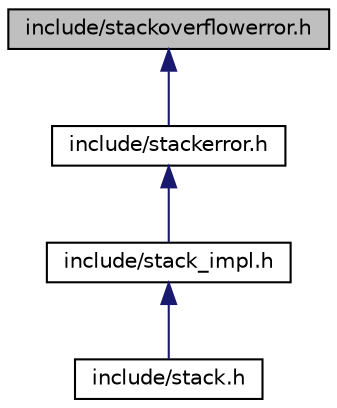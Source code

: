 digraph "include/stackoverflowerror.h"
{
 // LATEX_PDF_SIZE
  edge [fontname="Helvetica",fontsize="10",labelfontname="Helvetica",labelfontsize="10"];
  node [fontname="Helvetica",fontsize="10",shape=record];
  Node1 [label="include/stackoverflowerror.h",height=0.2,width=0.4,color="black", fillcolor="grey75", style="filled", fontcolor="black",tooltip="Contains implementation of the StackOverflowError class."];
  Node1 -> Node2 [dir="back",color="midnightblue",fontsize="10",style="solid"];
  Node2 [label="include/stackerror.h",height=0.2,width=0.4,color="black", fillcolor="white", style="filled",URL="$stackerror_8h.html",tooltip="Contains implementation of StackError base exception class."];
  Node2 -> Node3 [dir="back",color="midnightblue",fontsize="10",style="solid"];
  Node3 [label="include/stack_impl.h",height=0.2,width=0.4,color="black", fillcolor="white", style="filled",URL="$stack__impl_8h.html",tooltip="Contains implementation of the Stack class template."];
  Node3 -> Node4 [dir="back",color="midnightblue",fontsize="10",style="solid"];
  Node4 [label="include/stack.h",height=0.2,width=0.4,color="black", fillcolor="white", style="filled",URL="$stack_8h.html",tooltip="Include file for Stack class template."];
}

